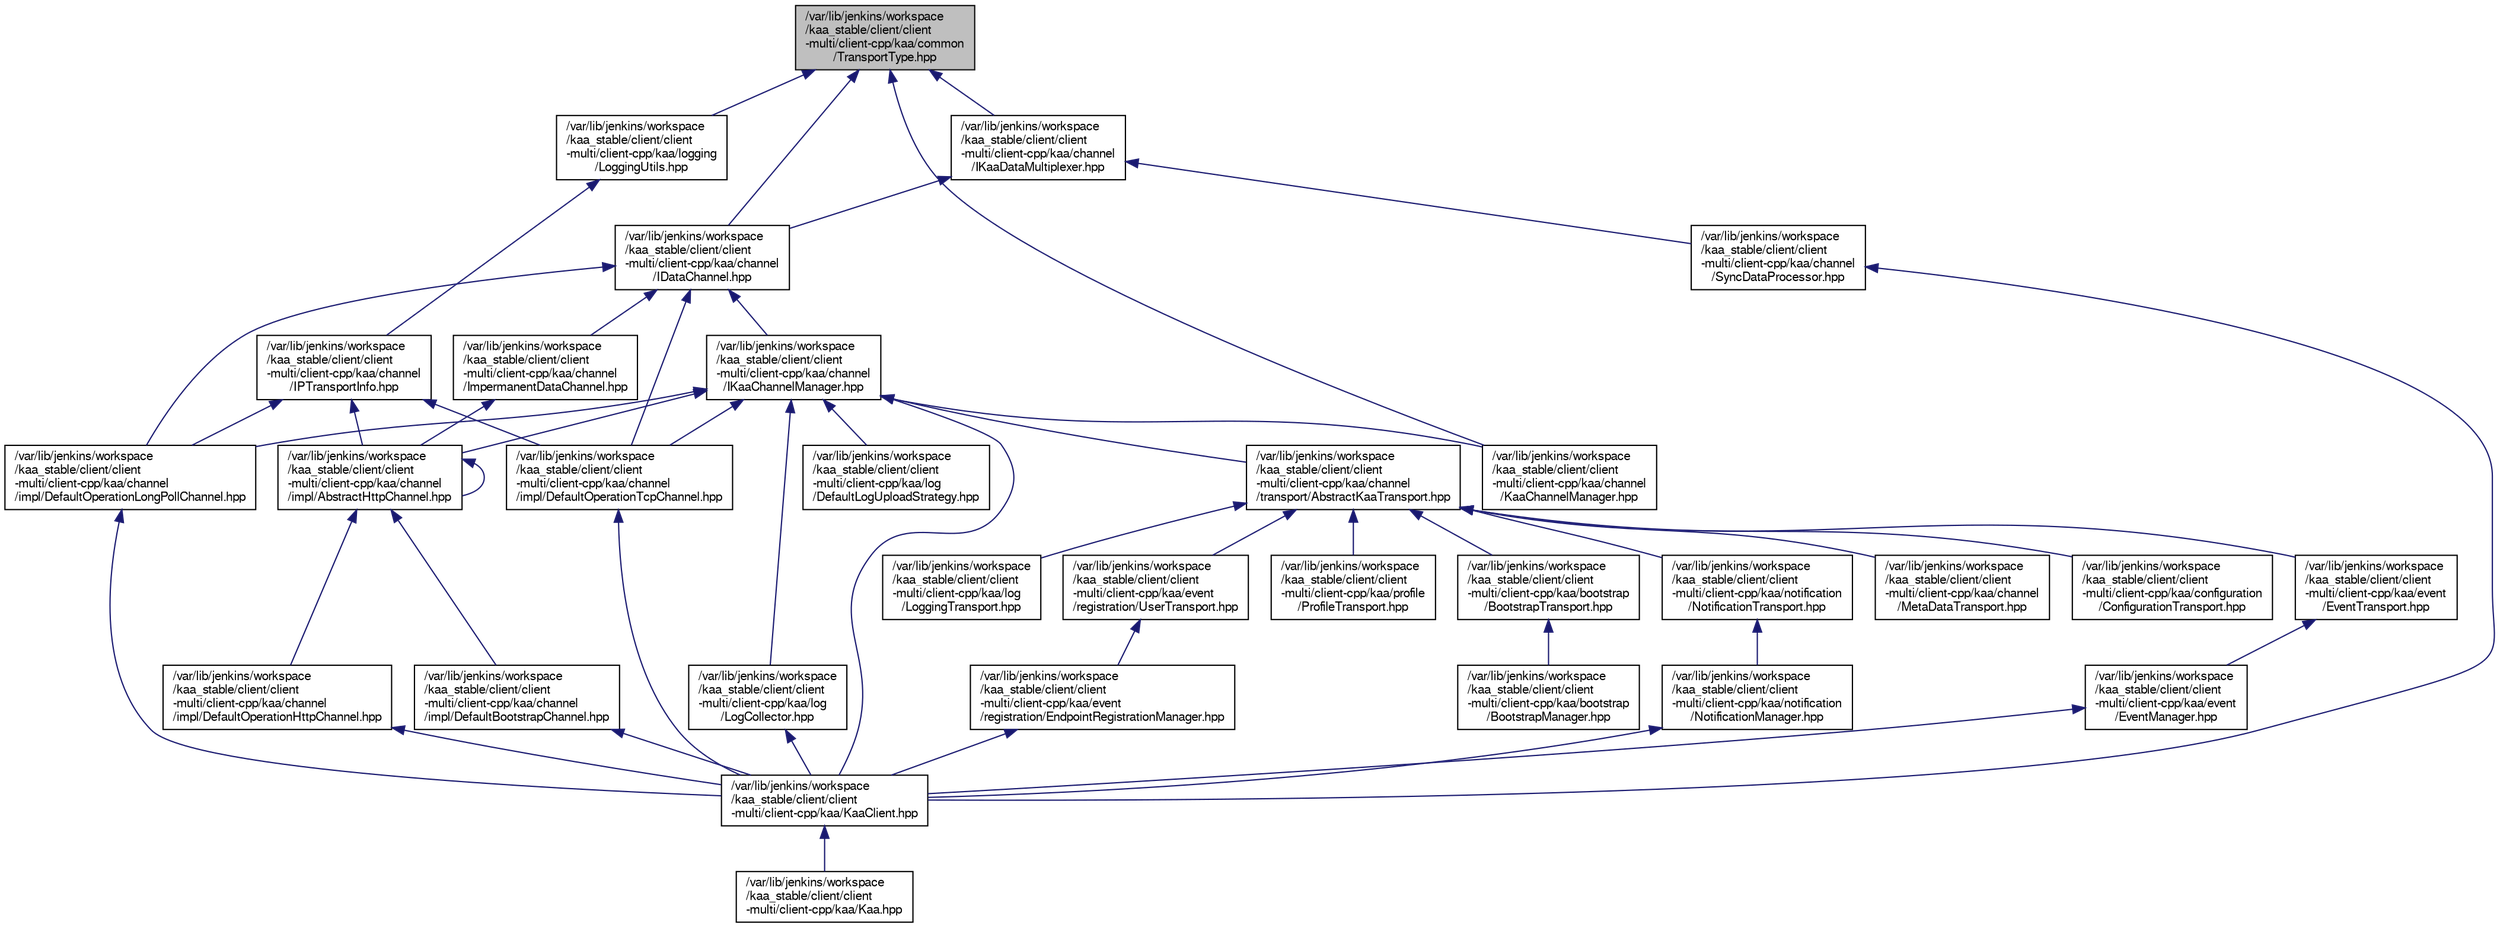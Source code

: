 digraph "/var/lib/jenkins/workspace/kaa_stable/client/client-multi/client-cpp/kaa/common/TransportType.hpp"
{
  bgcolor="transparent";
  edge [fontname="FreeSans",fontsize="10",labelfontname="FreeSans",labelfontsize="10"];
  node [fontname="FreeSans",fontsize="10",shape=record];
  Node1 [label="/var/lib/jenkins/workspace\l/kaa_stable/client/client\l-multi/client-cpp/kaa/common\l/TransportType.hpp",height=0.2,width=0.4,color="black", fillcolor="grey75", style="filled" fontcolor="black"];
  Node1 -> Node2 [dir="back",color="midnightblue",fontsize="10",style="solid",fontname="FreeSans"];
  Node2 [label="/var/lib/jenkins/workspace\l/kaa_stable/client/client\l-multi/client-cpp/kaa/channel\l/IDataChannel.hpp",height=0.2,width=0.4,color="black",URL="$IDataChannel_8hpp.html"];
  Node2 -> Node3 [dir="back",color="midnightblue",fontsize="10",style="solid",fontname="FreeSans"];
  Node3 [label="/var/lib/jenkins/workspace\l/kaa_stable/client/client\l-multi/client-cpp/kaa/channel\l/IKaaChannelManager.hpp",height=0.2,width=0.4,color="black",URL="$IKaaChannelManager_8hpp.html"];
  Node3 -> Node4 [dir="back",color="midnightblue",fontsize="10",style="solid",fontname="FreeSans"];
  Node4 [label="/var/lib/jenkins/workspace\l/kaa_stable/client/client\l-multi/client-cpp/kaa/channel\l/transport/AbstractKaaTransport.hpp",height=0.2,width=0.4,color="black",URL="$AbstractKaaTransport_8hpp.html"];
  Node4 -> Node5 [dir="back",color="midnightblue",fontsize="10",style="solid",fontname="FreeSans"];
  Node5 [label="/var/lib/jenkins/workspace\l/kaa_stable/client/client\l-multi/client-cpp/kaa/bootstrap\l/BootstrapTransport.hpp",height=0.2,width=0.4,color="black",URL="$BootstrapTransport_8hpp.html"];
  Node5 -> Node6 [dir="back",color="midnightblue",fontsize="10",style="solid",fontname="FreeSans"];
  Node6 [label="/var/lib/jenkins/workspace\l/kaa_stable/client/client\l-multi/client-cpp/kaa/bootstrap\l/BootstrapManager.hpp",height=0.2,width=0.4,color="black",URL="$BootstrapManager_8hpp.html"];
  Node4 -> Node7 [dir="back",color="midnightblue",fontsize="10",style="solid",fontname="FreeSans"];
  Node7 [label="/var/lib/jenkins/workspace\l/kaa_stable/client/client\l-multi/client-cpp/kaa/channel\l/MetaDataTransport.hpp",height=0.2,width=0.4,color="black",URL="$MetaDataTransport_8hpp.html"];
  Node4 -> Node8 [dir="back",color="midnightblue",fontsize="10",style="solid",fontname="FreeSans"];
  Node8 [label="/var/lib/jenkins/workspace\l/kaa_stable/client/client\l-multi/client-cpp/kaa/configuration\l/ConfigurationTransport.hpp",height=0.2,width=0.4,color="black",URL="$ConfigurationTransport_8hpp.html"];
  Node4 -> Node9 [dir="back",color="midnightblue",fontsize="10",style="solid",fontname="FreeSans"];
  Node9 [label="/var/lib/jenkins/workspace\l/kaa_stable/client/client\l-multi/client-cpp/kaa/event\l/EventTransport.hpp",height=0.2,width=0.4,color="black",URL="$EventTransport_8hpp.html"];
  Node9 -> Node10 [dir="back",color="midnightblue",fontsize="10",style="solid",fontname="FreeSans"];
  Node10 [label="/var/lib/jenkins/workspace\l/kaa_stable/client/client\l-multi/client-cpp/kaa/event\l/EventManager.hpp",height=0.2,width=0.4,color="black",URL="$EventManager_8hpp.html"];
  Node10 -> Node11 [dir="back",color="midnightblue",fontsize="10",style="solid",fontname="FreeSans"];
  Node11 [label="/var/lib/jenkins/workspace\l/kaa_stable/client/client\l-multi/client-cpp/kaa/KaaClient.hpp",height=0.2,width=0.4,color="black",URL="$KaaClient_8hpp.html"];
  Node11 -> Node12 [dir="back",color="midnightblue",fontsize="10",style="solid",fontname="FreeSans"];
  Node12 [label="/var/lib/jenkins/workspace\l/kaa_stable/client/client\l-multi/client-cpp/kaa/Kaa.hpp",height=0.2,width=0.4,color="black",URL="$Kaa_8hpp.html"];
  Node4 -> Node13 [dir="back",color="midnightblue",fontsize="10",style="solid",fontname="FreeSans"];
  Node13 [label="/var/lib/jenkins/workspace\l/kaa_stable/client/client\l-multi/client-cpp/kaa/event\l/registration/UserTransport.hpp",height=0.2,width=0.4,color="black",URL="$UserTransport_8hpp.html"];
  Node13 -> Node14 [dir="back",color="midnightblue",fontsize="10",style="solid",fontname="FreeSans"];
  Node14 [label="/var/lib/jenkins/workspace\l/kaa_stable/client/client\l-multi/client-cpp/kaa/event\l/registration/EndpointRegistrationManager.hpp",height=0.2,width=0.4,color="black",URL="$EndpointRegistrationManager_8hpp.html"];
  Node14 -> Node11 [dir="back",color="midnightblue",fontsize="10",style="solid",fontname="FreeSans"];
  Node4 -> Node15 [dir="back",color="midnightblue",fontsize="10",style="solid",fontname="FreeSans"];
  Node15 [label="/var/lib/jenkins/workspace\l/kaa_stable/client/client\l-multi/client-cpp/kaa/notification\l/NotificationTransport.hpp",height=0.2,width=0.4,color="black",URL="$NotificationTransport_8hpp.html"];
  Node15 -> Node16 [dir="back",color="midnightblue",fontsize="10",style="solid",fontname="FreeSans"];
  Node16 [label="/var/lib/jenkins/workspace\l/kaa_stable/client/client\l-multi/client-cpp/kaa/notification\l/NotificationManager.hpp",height=0.2,width=0.4,color="black",URL="$NotificationManager_8hpp.html"];
  Node16 -> Node11 [dir="back",color="midnightblue",fontsize="10",style="solid",fontname="FreeSans"];
  Node4 -> Node17 [dir="back",color="midnightblue",fontsize="10",style="solid",fontname="FreeSans"];
  Node17 [label="/var/lib/jenkins/workspace\l/kaa_stable/client/client\l-multi/client-cpp/kaa/log\l/LoggingTransport.hpp",height=0.2,width=0.4,color="black",URL="$LoggingTransport_8hpp.html"];
  Node4 -> Node18 [dir="back",color="midnightblue",fontsize="10",style="solid",fontname="FreeSans"];
  Node18 [label="/var/lib/jenkins/workspace\l/kaa_stable/client/client\l-multi/client-cpp/kaa/profile\l/ProfileTransport.hpp",height=0.2,width=0.4,color="black",URL="$ProfileTransport_8hpp.html"];
  Node3 -> Node19 [dir="back",color="midnightblue",fontsize="10",style="solid",fontname="FreeSans"];
  Node19 [label="/var/lib/jenkins/workspace\l/kaa_stable/client/client\l-multi/client-cpp/kaa/channel\l/impl/AbstractHttpChannel.hpp",height=0.2,width=0.4,color="black",URL="$AbstractHttpChannel_8hpp.html"];
  Node19 -> Node19 [dir="back",color="midnightblue",fontsize="10",style="solid",fontname="FreeSans"];
  Node19 -> Node20 [dir="back",color="midnightblue",fontsize="10",style="solid",fontname="FreeSans"];
  Node20 [label="/var/lib/jenkins/workspace\l/kaa_stable/client/client\l-multi/client-cpp/kaa/channel\l/impl/DefaultBootstrapChannel.hpp",height=0.2,width=0.4,color="black",URL="$DefaultBootstrapChannel_8hpp.html"];
  Node20 -> Node11 [dir="back",color="midnightblue",fontsize="10",style="solid",fontname="FreeSans"];
  Node19 -> Node21 [dir="back",color="midnightblue",fontsize="10",style="solid",fontname="FreeSans"];
  Node21 [label="/var/lib/jenkins/workspace\l/kaa_stable/client/client\l-multi/client-cpp/kaa/channel\l/impl/DefaultOperationHttpChannel.hpp",height=0.2,width=0.4,color="black",URL="$DefaultOperationHttpChannel_8hpp.html"];
  Node21 -> Node11 [dir="back",color="midnightblue",fontsize="10",style="solid",fontname="FreeSans"];
  Node3 -> Node22 [dir="back",color="midnightblue",fontsize="10",style="solid",fontname="FreeSans"];
  Node22 [label="/var/lib/jenkins/workspace\l/kaa_stable/client/client\l-multi/client-cpp/kaa/channel\l/impl/DefaultOperationLongPollChannel.hpp",height=0.2,width=0.4,color="black",URL="$DefaultOperationLongPollChannel_8hpp.html"];
  Node22 -> Node11 [dir="back",color="midnightblue",fontsize="10",style="solid",fontname="FreeSans"];
  Node3 -> Node23 [dir="back",color="midnightblue",fontsize="10",style="solid",fontname="FreeSans"];
  Node23 [label="/var/lib/jenkins/workspace\l/kaa_stable/client/client\l-multi/client-cpp/kaa/channel\l/impl/DefaultOperationTcpChannel.hpp",height=0.2,width=0.4,color="black",URL="$DefaultOperationTcpChannel_8hpp.html"];
  Node23 -> Node11 [dir="back",color="midnightblue",fontsize="10",style="solid",fontname="FreeSans"];
  Node3 -> Node24 [dir="back",color="midnightblue",fontsize="10",style="solid",fontname="FreeSans"];
  Node24 [label="/var/lib/jenkins/workspace\l/kaa_stable/client/client\l-multi/client-cpp/kaa/channel\l/KaaChannelManager.hpp",height=0.2,width=0.4,color="black",URL="$KaaChannelManager_8hpp.html"];
  Node3 -> Node11 [dir="back",color="midnightblue",fontsize="10",style="solid",fontname="FreeSans"];
  Node3 -> Node25 [dir="back",color="midnightblue",fontsize="10",style="solid",fontname="FreeSans"];
  Node25 [label="/var/lib/jenkins/workspace\l/kaa_stable/client/client\l-multi/client-cpp/kaa/log\l/LogCollector.hpp",height=0.2,width=0.4,color="black",URL="$LogCollector_8hpp.html"];
  Node25 -> Node11 [dir="back",color="midnightblue",fontsize="10",style="solid",fontname="FreeSans"];
  Node3 -> Node26 [dir="back",color="midnightblue",fontsize="10",style="solid",fontname="FreeSans"];
  Node26 [label="/var/lib/jenkins/workspace\l/kaa_stable/client/client\l-multi/client-cpp/kaa/log\l/DefaultLogUploadStrategy.hpp",height=0.2,width=0.4,color="black",URL="$DefaultLogUploadStrategy_8hpp.html"];
  Node2 -> Node27 [dir="back",color="midnightblue",fontsize="10",style="solid",fontname="FreeSans"];
  Node27 [label="/var/lib/jenkins/workspace\l/kaa_stable/client/client\l-multi/client-cpp/kaa/channel\l/ImpermanentDataChannel.hpp",height=0.2,width=0.4,color="black",URL="$ImpermanentDataChannel_8hpp.html"];
  Node27 -> Node19 [dir="back",color="midnightblue",fontsize="10",style="solid",fontname="FreeSans"];
  Node2 -> Node22 [dir="back",color="midnightblue",fontsize="10",style="solid",fontname="FreeSans"];
  Node2 -> Node23 [dir="back",color="midnightblue",fontsize="10",style="solid",fontname="FreeSans"];
  Node1 -> Node28 [dir="back",color="midnightblue",fontsize="10",style="solid",fontname="FreeSans"];
  Node28 [label="/var/lib/jenkins/workspace\l/kaa_stable/client/client\l-multi/client-cpp/kaa/channel\l/IKaaDataMultiplexer.hpp",height=0.2,width=0.4,color="black",URL="$IKaaDataMultiplexer_8hpp.html"];
  Node28 -> Node2 [dir="back",color="midnightblue",fontsize="10",style="solid",fontname="FreeSans"];
  Node28 -> Node29 [dir="back",color="midnightblue",fontsize="10",style="solid",fontname="FreeSans"];
  Node29 [label="/var/lib/jenkins/workspace\l/kaa_stable/client/client\l-multi/client-cpp/kaa/channel\l/SyncDataProcessor.hpp",height=0.2,width=0.4,color="black",URL="$SyncDataProcessor_8hpp.html"];
  Node29 -> Node11 [dir="back",color="midnightblue",fontsize="10",style="solid",fontname="FreeSans"];
  Node1 -> Node30 [dir="back",color="midnightblue",fontsize="10",style="solid",fontname="FreeSans"];
  Node30 [label="/var/lib/jenkins/workspace\l/kaa_stable/client/client\l-multi/client-cpp/kaa/logging\l/LoggingUtils.hpp",height=0.2,width=0.4,color="black",URL="$LoggingUtils_8hpp.html"];
  Node30 -> Node31 [dir="back",color="midnightblue",fontsize="10",style="solid",fontname="FreeSans"];
  Node31 [label="/var/lib/jenkins/workspace\l/kaa_stable/client/client\l-multi/client-cpp/kaa/channel\l/IPTransportInfo.hpp",height=0.2,width=0.4,color="black",URL="$IPTransportInfo_8hpp.html"];
  Node31 -> Node19 [dir="back",color="midnightblue",fontsize="10",style="solid",fontname="FreeSans"];
  Node31 -> Node22 [dir="back",color="midnightblue",fontsize="10",style="solid",fontname="FreeSans"];
  Node31 -> Node23 [dir="back",color="midnightblue",fontsize="10",style="solid",fontname="FreeSans"];
  Node1 -> Node24 [dir="back",color="midnightblue",fontsize="10",style="solid",fontname="FreeSans"];
}
